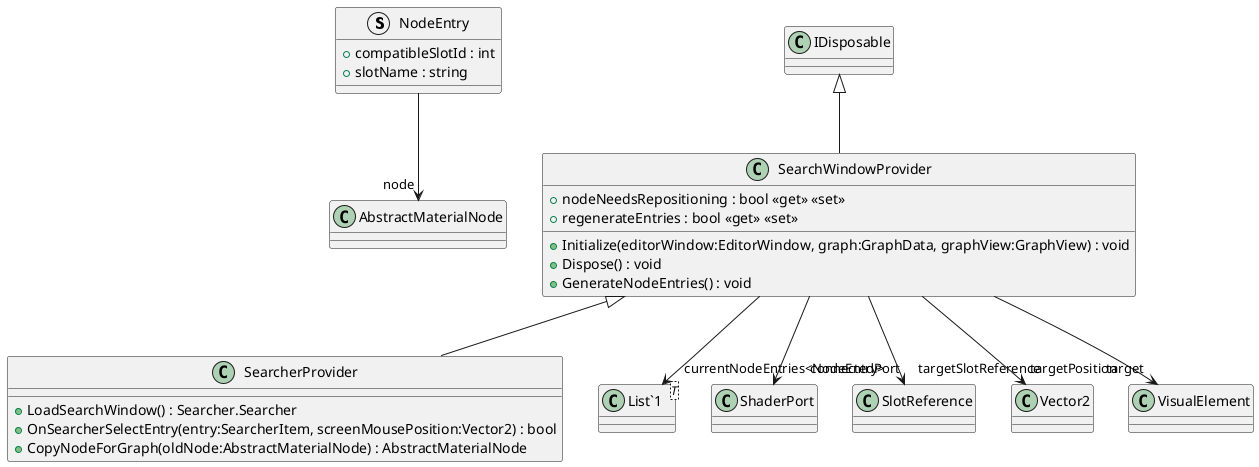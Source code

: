 @startuml
struct NodeEntry {
    + compatibleSlotId : int
    + slotName : string
}
class SearchWindowProvider {
    + nodeNeedsRepositioning : bool <<get>> <<set>>
    + regenerateEntries : bool <<get>> <<set>>
    + Initialize(editorWindow:EditorWindow, graph:GraphData, graphView:GraphView) : void
    + Dispose() : void
    + GenerateNodeEntries() : void
}
class SearcherProvider {
    + LoadSearchWindow() : Searcher.Searcher
    + OnSearcherSelectEntry(entry:SearcherItem, screenMousePosition:Vector2) : bool
    + CopyNodeForGraph(oldNode:AbstractMaterialNode) : AbstractMaterialNode
}
class "List`1"<T> {
}
NodeEntry --> "node" AbstractMaterialNode
IDisposable <|-- SearchWindowProvider
SearchWindowProvider --> "currentNodeEntries<NodeEntry>" "List`1"
SearchWindowProvider --> "connectedPort" ShaderPort
SearchWindowProvider --> "targetSlotReference" SlotReference
SearchWindowProvider --> "targetPosition" Vector2
SearchWindowProvider --> "target" VisualElement
SearchWindowProvider <|-- SearcherProvider
@enduml

